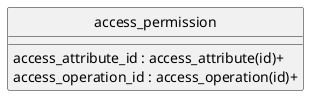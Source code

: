 @startuml uml
skinparam monochrome true
skinparam linetype ortho
hide circle

entity access_permission {
    access_attribute_id : access_attribute(id)+
    access_operation_id : access_operation(id)+
}
